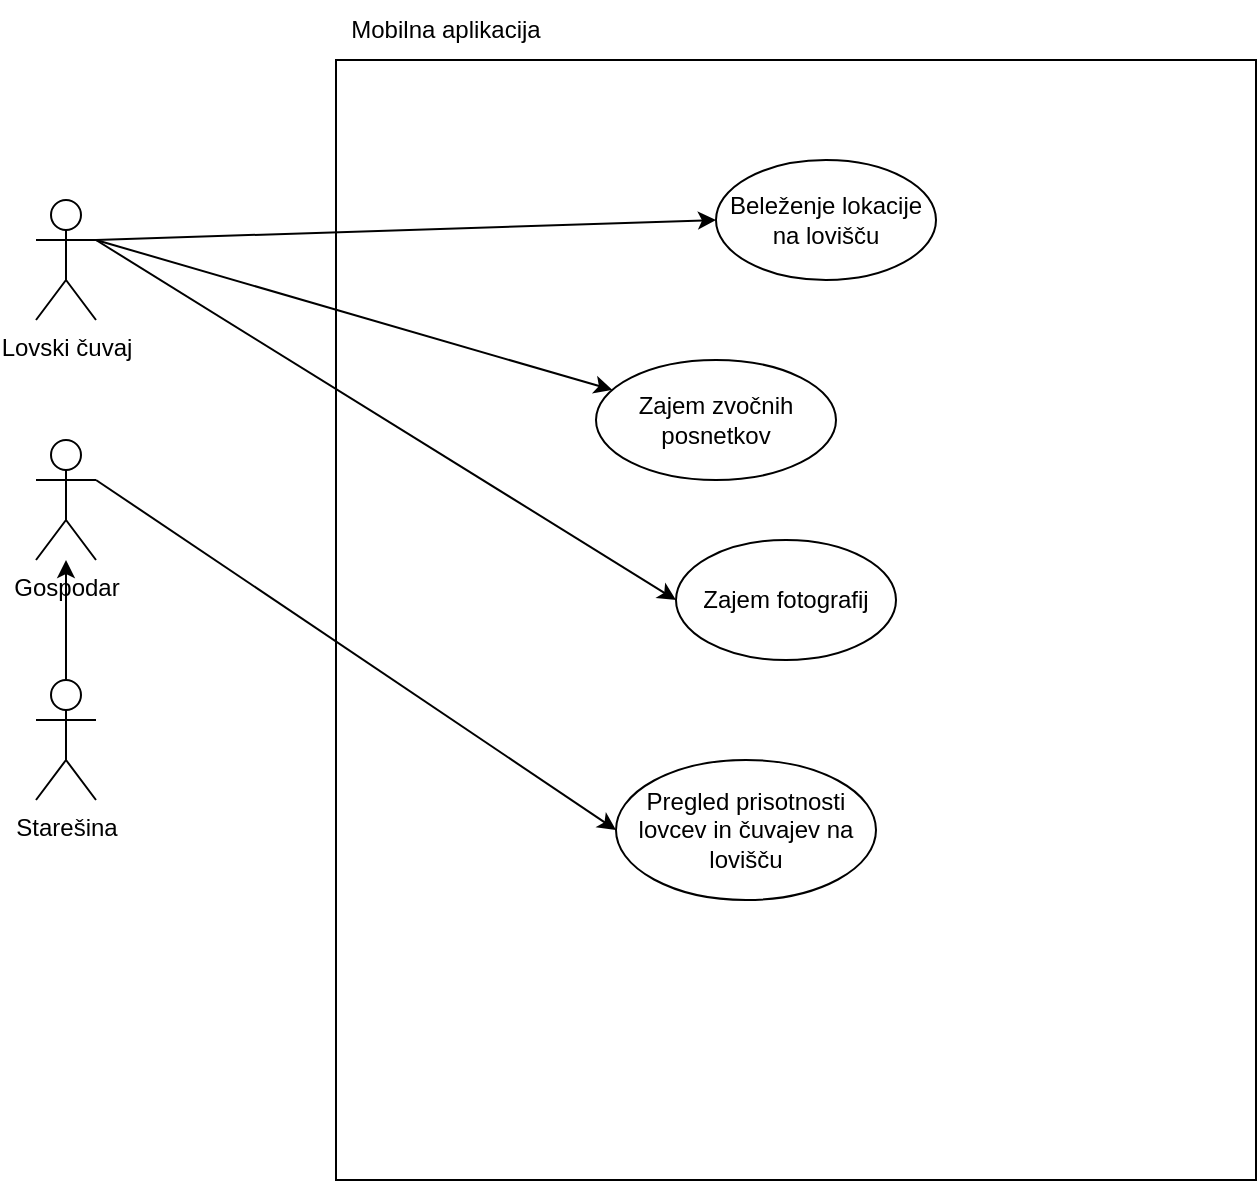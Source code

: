 <mxfile version="26.1.0">
  <diagram name="Page-1" id="vEfTBTqJ6aP0pR_sSiNV">
    <mxGraphModel dx="1354" dy="600" grid="1" gridSize="10" guides="1" tooltips="1" connect="1" arrows="1" fold="1" page="1" pageScale="1" pageWidth="827" pageHeight="1169" math="0" shadow="0">
      <root>
        <mxCell id="0" />
        <mxCell id="1" parent="0" />
        <mxCell id="qkvPIOuBojCrXPSVAwnu-1" value="" style="rounded=0;whiteSpace=wrap;html=1;" vertex="1" parent="1">
          <mxGeometry x="190" y="70" width="460" height="560" as="geometry" />
        </mxCell>
        <mxCell id="qkvPIOuBojCrXPSVAwnu-2" value="Lovski čuvaj" style="shape=umlActor;verticalLabelPosition=bottom;verticalAlign=top;html=1;outlineConnect=0;" vertex="1" parent="1">
          <mxGeometry x="40" y="140" width="30" height="60" as="geometry" />
        </mxCell>
        <mxCell id="qkvPIOuBojCrXPSVAwnu-3" value="Starešina" style="shape=umlActor;verticalLabelPosition=bottom;verticalAlign=top;html=1;outlineConnect=0;" vertex="1" parent="1">
          <mxGeometry x="40" y="380" width="30" height="60" as="geometry" />
        </mxCell>
        <mxCell id="qkvPIOuBojCrXPSVAwnu-4" value="Gospodar" style="shape=umlActor;verticalLabelPosition=bottom;verticalAlign=top;html=1;outlineConnect=0;" vertex="1" parent="1">
          <mxGeometry x="40" y="260" width="30" height="60" as="geometry" />
        </mxCell>
        <mxCell id="qkvPIOuBojCrXPSVAwnu-7" value="Zajem zvočnih posnetkov" style="ellipse;whiteSpace=wrap;html=1;" vertex="1" parent="1">
          <mxGeometry x="320" y="220" width="120" height="60" as="geometry" />
        </mxCell>
        <mxCell id="qkvPIOuBojCrXPSVAwnu-8" value="" style="endArrow=classic;html=1;rounded=0;exitX=1;exitY=0.333;exitDx=0;exitDy=0;exitPerimeter=0;" edge="1" parent="1" source="qkvPIOuBojCrXPSVAwnu-2" target="qkvPIOuBojCrXPSVAwnu-7">
          <mxGeometry width="50" height="50" relative="1" as="geometry">
            <mxPoint x="380" y="370" as="sourcePoint" />
            <mxPoint x="430" y="320" as="targetPoint" />
          </mxGeometry>
        </mxCell>
        <mxCell id="qkvPIOuBojCrXPSVAwnu-9" value="Zajem fotografij" style="ellipse;whiteSpace=wrap;html=1;" vertex="1" parent="1">
          <mxGeometry x="360" y="310" width="110" height="60" as="geometry" />
        </mxCell>
        <mxCell id="qkvPIOuBojCrXPSVAwnu-10" value="" style="endArrow=classic;html=1;rounded=0;entryX=0;entryY=0.5;entryDx=0;entryDy=0;" edge="1" parent="1" target="qkvPIOuBojCrXPSVAwnu-9">
          <mxGeometry width="50" height="50" relative="1" as="geometry">
            <mxPoint x="70" y="160" as="sourcePoint" />
            <mxPoint x="281" y="146" as="targetPoint" />
          </mxGeometry>
        </mxCell>
        <mxCell id="qkvPIOuBojCrXPSVAwnu-11" value="Mobilna aplikacija" style="text;html=1;align=center;verticalAlign=middle;whiteSpace=wrap;rounded=0;" vertex="1" parent="1">
          <mxGeometry x="190" y="40" width="110" height="30" as="geometry" />
        </mxCell>
        <mxCell id="qkvPIOuBojCrXPSVAwnu-13" value="Pregled prisotnosti lovcev in čuvajev na lovišču" style="ellipse;whiteSpace=wrap;html=1;" vertex="1" parent="1">
          <mxGeometry x="330" y="420" width="130" height="70" as="geometry" />
        </mxCell>
        <mxCell id="qkvPIOuBojCrXPSVAwnu-14" value="" style="endArrow=classic;html=1;rounded=0;exitX=1;exitY=0.333;exitDx=0;exitDy=0;exitPerimeter=0;entryX=0;entryY=0.5;entryDx=0;entryDy=0;" edge="1" parent="1" source="qkvPIOuBojCrXPSVAwnu-4" target="qkvPIOuBojCrXPSVAwnu-13">
          <mxGeometry width="50" height="50" relative="1" as="geometry">
            <mxPoint x="380" y="370" as="sourcePoint" />
            <mxPoint x="430" y="320" as="targetPoint" />
          </mxGeometry>
        </mxCell>
        <mxCell id="qkvPIOuBojCrXPSVAwnu-15" value="" style="endArrow=classic;html=1;rounded=0;exitX=0.5;exitY=0;exitDx=0;exitDy=0;exitPerimeter=0;" edge="1" parent="1" source="qkvPIOuBojCrXPSVAwnu-3" target="qkvPIOuBojCrXPSVAwnu-4">
          <mxGeometry width="50" height="50" relative="1" as="geometry">
            <mxPoint x="380" y="350" as="sourcePoint" />
            <mxPoint x="430" y="300" as="targetPoint" />
          </mxGeometry>
        </mxCell>
        <mxCell id="qkvPIOuBojCrXPSVAwnu-16" value="Beleženje lokacije na lovišču" style="ellipse;whiteSpace=wrap;html=1;" vertex="1" parent="1">
          <mxGeometry x="380" y="120" width="110" height="60" as="geometry" />
        </mxCell>
        <mxCell id="qkvPIOuBojCrXPSVAwnu-17" value="" style="endArrow=classic;html=1;rounded=0;entryX=0;entryY=0.5;entryDx=0;entryDy=0;" edge="1" parent="1" target="qkvPIOuBojCrXPSVAwnu-16">
          <mxGeometry width="50" height="50" relative="1" as="geometry">
            <mxPoint x="70" y="160" as="sourcePoint" />
            <mxPoint x="291" y="227" as="targetPoint" />
          </mxGeometry>
        </mxCell>
      </root>
    </mxGraphModel>
  </diagram>
</mxfile>
